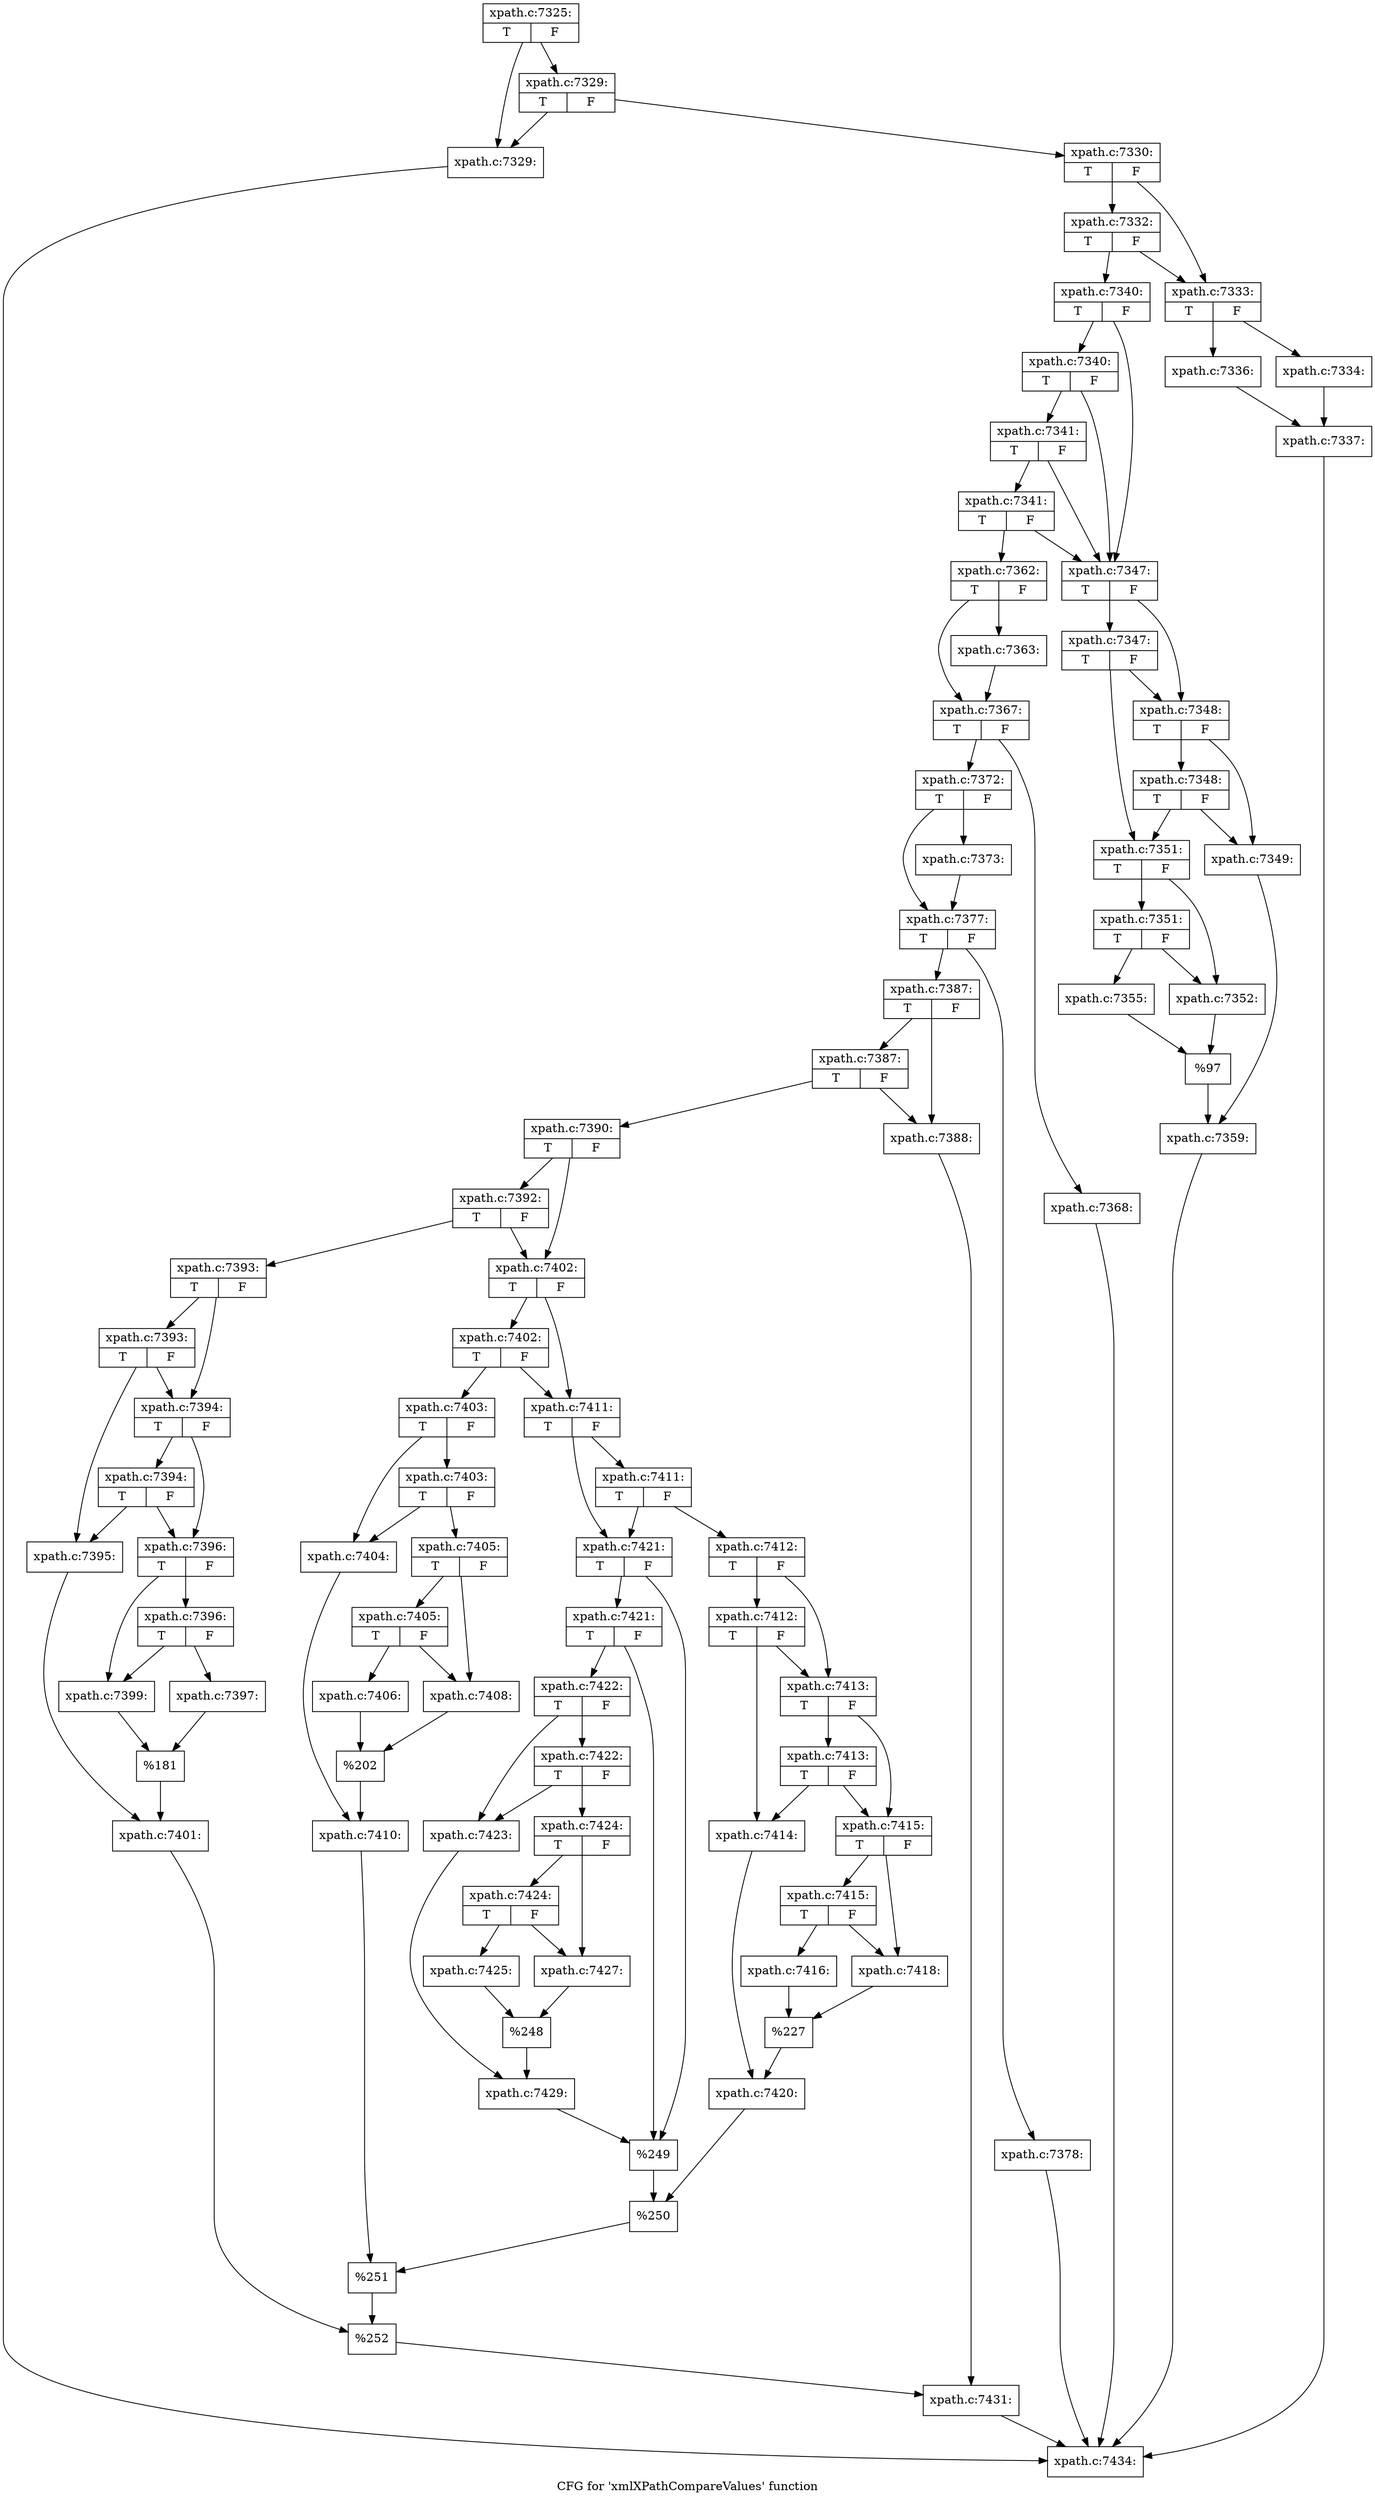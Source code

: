 digraph "CFG for 'xmlXPathCompareValues' function" {
	label="CFG for 'xmlXPathCompareValues' function";

	Node0x49585d0 [shape=record,label="{xpath.c:7325:|{<s0>T|<s1>F}}"];
	Node0x49585d0 -> Node0x4967790;
	Node0x49585d0 -> Node0x4967830;
	Node0x4967830 [shape=record,label="{xpath.c:7329:|{<s0>T|<s1>F}}"];
	Node0x4967830 -> Node0x4967790;
	Node0x4967830 -> Node0x49677e0;
	Node0x4967790 [shape=record,label="{xpath.c:7329:}"];
	Node0x4967790 -> Node0x4422280;
	Node0x49677e0 [shape=record,label="{xpath.c:7330:|{<s0>T|<s1>F}}"];
	Node0x49677e0 -> Node0x49684b0;
	Node0x49677e0 -> Node0x4968550;
	Node0x4968550 [shape=record,label="{xpath.c:7332:|{<s0>T|<s1>F}}"];
	Node0x4968550 -> Node0x49684b0;
	Node0x4968550 -> Node0x4968500;
	Node0x49684b0 [shape=record,label="{xpath.c:7333:|{<s0>T|<s1>F}}"];
	Node0x49684b0 -> Node0x4968b40;
	Node0x49684b0 -> Node0x4968be0;
	Node0x4968b40 [shape=record,label="{xpath.c:7334:}"];
	Node0x4968b40 -> Node0x4968b90;
	Node0x4968be0 [shape=record,label="{xpath.c:7336:}"];
	Node0x4968be0 -> Node0x4968b90;
	Node0x4968b90 [shape=record,label="{xpath.c:7337:}"];
	Node0x4968b90 -> Node0x4422280;
	Node0x4968500 [shape=record,label="{xpath.c:7340:|{<s0>T|<s1>F}}"];
	Node0x4968500 -> Node0x49698e0;
	Node0x4968500 -> Node0x4969a80;
	Node0x4969a80 [shape=record,label="{xpath.c:7340:|{<s0>T|<s1>F}}"];
	Node0x4969a80 -> Node0x49698e0;
	Node0x4969a80 -> Node0x4969a00;
	Node0x4969a00 [shape=record,label="{xpath.c:7341:|{<s0>T|<s1>F}}"];
	Node0x4969a00 -> Node0x49698e0;
	Node0x4969a00 -> Node0x4969980;
	Node0x4969980 [shape=record,label="{xpath.c:7341:|{<s0>T|<s1>F}}"];
	Node0x4969980 -> Node0x49698e0;
	Node0x4969980 -> Node0x4969930;
	Node0x49698e0 [shape=record,label="{xpath.c:7347:|{<s0>T|<s1>F}}"];
	Node0x49698e0 -> Node0x496aa20;
	Node0x49698e0 -> Node0x496aaa0;
	Node0x496aaa0 [shape=record,label="{xpath.c:7347:|{<s0>T|<s1>F}}"];
	Node0x496aaa0 -> Node0x496aa20;
	Node0x496aaa0 -> Node0x496a9d0;
	Node0x496aa20 [shape=record,label="{xpath.c:7348:|{<s0>T|<s1>F}}"];
	Node0x496aa20 -> Node0x496a930;
	Node0x496aa20 -> Node0x496b180;
	Node0x496b180 [shape=record,label="{xpath.c:7348:|{<s0>T|<s1>F}}"];
	Node0x496b180 -> Node0x496a930;
	Node0x496b180 -> Node0x496a9d0;
	Node0x496a930 [shape=record,label="{xpath.c:7349:}"];
	Node0x496a930 -> Node0x496a980;
	Node0x496a9d0 [shape=record,label="{xpath.c:7351:|{<s0>T|<s1>F}}"];
	Node0x496a9d0 -> Node0x496c240;
	Node0x496a9d0 -> Node0x496c7d0;
	Node0x496c7d0 [shape=record,label="{xpath.c:7351:|{<s0>T|<s1>F}}"];
	Node0x496c7d0 -> Node0x496c240;
	Node0x496c7d0 -> Node0x496c780;
	Node0x496c240 [shape=record,label="{xpath.c:7352:}"];
	Node0x496c240 -> Node0x496c730;
	Node0x496c780 [shape=record,label="{xpath.c:7355:}"];
	Node0x496c780 -> Node0x496c730;
	Node0x496c730 [shape=record,label="{%97}"];
	Node0x496c730 -> Node0x496a980;
	Node0x496a980 [shape=record,label="{xpath.c:7359:}"];
	Node0x496a980 -> Node0x4422280;
	Node0x4969930 [shape=record,label="{xpath.c:7362:|{<s0>T|<s1>F}}"];
	Node0x4969930 -> Node0x49302c0;
	Node0x4969930 -> Node0x496d240;
	Node0x49302c0 [shape=record,label="{xpath.c:7363:}"];
	Node0x49302c0 -> Node0x496d240;
	Node0x496d240 [shape=record,label="{xpath.c:7367:|{<s0>T|<s1>F}}"];
	Node0x496d240 -> Node0x496ea00;
	Node0x496d240 -> Node0x496eeb0;
	Node0x496ea00 [shape=record,label="{xpath.c:7368:}"];
	Node0x496ea00 -> Node0x4422280;
	Node0x496eeb0 [shape=record,label="{xpath.c:7372:|{<s0>T|<s1>F}}"];
	Node0x496eeb0 -> Node0x496f6b0;
	Node0x496eeb0 -> Node0x496f700;
	Node0x496f6b0 [shape=record,label="{xpath.c:7373:}"];
	Node0x496f6b0 -> Node0x496f700;
	Node0x496f700 [shape=record,label="{xpath.c:7377:|{<s0>T|<s1>F}}"];
	Node0x496f700 -> Node0x49701b0;
	Node0x496f700 -> Node0x4970200;
	Node0x49701b0 [shape=record,label="{xpath.c:7378:}"];
	Node0x49701b0 -> Node0x4422280;
	Node0x4970200 [shape=record,label="{xpath.c:7387:|{<s0>T|<s1>F}}"];
	Node0x4970200 -> Node0x4970f20;
	Node0x4970200 -> Node0x4971010;
	Node0x4971010 [shape=record,label="{xpath.c:7387:|{<s0>T|<s1>F}}"];
	Node0x4971010 -> Node0x4970f20;
	Node0x4971010 -> Node0x4970fc0;
	Node0x4970f20 [shape=record,label="{xpath.c:7388:}"];
	Node0x4970f20 -> Node0x4970f70;
	Node0x4970fc0 [shape=record,label="{xpath.c:7390:|{<s0>T|<s1>F}}"];
	Node0x4970fc0 -> Node0x49721f0;
	Node0x4970fc0 -> Node0x49721a0;
	Node0x49721f0 [shape=record,label="{xpath.c:7392:|{<s0>T|<s1>F}}"];
	Node0x49721f0 -> Node0x4972100;
	Node0x49721f0 -> Node0x49721a0;
	Node0x4972100 [shape=record,label="{xpath.c:7393:|{<s0>T|<s1>F}}"];
	Node0x4972100 -> Node0x49727b0;
	Node0x4972100 -> Node0x4972730;
	Node0x49727b0 [shape=record,label="{xpath.c:7393:|{<s0>T|<s1>F}}"];
	Node0x49727b0 -> Node0x4972640;
	Node0x49727b0 -> Node0x4972730;
	Node0x4972730 [shape=record,label="{xpath.c:7394:|{<s0>T|<s1>F}}"];
	Node0x4972730 -> Node0x4972cf0;
	Node0x4972730 -> Node0x49726e0;
	Node0x4972cf0 [shape=record,label="{xpath.c:7394:|{<s0>T|<s1>F}}"];
	Node0x4972cf0 -> Node0x4972640;
	Node0x4972cf0 -> Node0x49726e0;
	Node0x4972640 [shape=record,label="{xpath.c:7395:}"];
	Node0x4972640 -> Node0x4972690;
	Node0x49726e0 [shape=record,label="{xpath.c:7396:|{<s0>T|<s1>F}}"];
	Node0x49726e0 -> Node0x4973460;
	Node0x49726e0 -> Node0x4973410;
	Node0x4973460 [shape=record,label="{xpath.c:7396:|{<s0>T|<s1>F}}"];
	Node0x4973460 -> Node0x4973370;
	Node0x4973460 -> Node0x4973410;
	Node0x4973370 [shape=record,label="{xpath.c:7397:}"];
	Node0x4973370 -> Node0x49733c0;
	Node0x4973410 [shape=record,label="{xpath.c:7399:}"];
	Node0x4973410 -> Node0x49733c0;
	Node0x49733c0 [shape=record,label="{%181}"];
	Node0x49733c0 -> Node0x4972690;
	Node0x4972690 [shape=record,label="{xpath.c:7401:}"];
	Node0x4972690 -> Node0x4972150;
	Node0x49721a0 [shape=record,label="{xpath.c:7402:|{<s0>T|<s1>F}}"];
	Node0x49721a0 -> Node0x4974470;
	Node0x49721a0 -> Node0x4974420;
	Node0x4974470 [shape=record,label="{xpath.c:7402:|{<s0>T|<s1>F}}"];
	Node0x4974470 -> Node0x4974420;
	Node0x4974470 -> Node0x4974380;
	Node0x4974380 [shape=record,label="{xpath.c:7403:|{<s0>T|<s1>F}}"];
	Node0x4974380 -> Node0x49748c0;
	Node0x4974380 -> Node0x49749b0;
	Node0x49749b0 [shape=record,label="{xpath.c:7403:|{<s0>T|<s1>F}}"];
	Node0x49749b0 -> Node0x49748c0;
	Node0x49749b0 -> Node0x4974960;
	Node0x49748c0 [shape=record,label="{xpath.c:7404:}"];
	Node0x49748c0 -> Node0x4974910;
	Node0x4974960 [shape=record,label="{xpath.c:7405:|{<s0>T|<s1>F}}"];
	Node0x4974960 -> Node0x49751f0;
	Node0x4974960 -> Node0x49751a0;
	Node0x49751f0 [shape=record,label="{xpath.c:7405:|{<s0>T|<s1>F}}"];
	Node0x49751f0 -> Node0x4975100;
	Node0x49751f0 -> Node0x49751a0;
	Node0x4975100 [shape=record,label="{xpath.c:7406:}"];
	Node0x4975100 -> Node0x4975150;
	Node0x49751a0 [shape=record,label="{xpath.c:7408:}"];
	Node0x49751a0 -> Node0x4975150;
	Node0x4975150 [shape=record,label="{%202}"];
	Node0x4975150 -> Node0x4974910;
	Node0x4974910 [shape=record,label="{xpath.c:7410:}"];
	Node0x4974910 -> Node0x49743d0;
	Node0x4974420 [shape=record,label="{xpath.c:7411:|{<s0>T|<s1>F}}"];
	Node0x4974420 -> Node0x4976240;
	Node0x4974420 -> Node0x4976290;
	Node0x4976290 [shape=record,label="{xpath.c:7411:|{<s0>T|<s1>F}}"];
	Node0x4976290 -> Node0x49761a0;
	Node0x4976290 -> Node0x4976240;
	Node0x49761a0 [shape=record,label="{xpath.c:7412:|{<s0>T|<s1>F}}"];
	Node0x49761a0 -> Node0x49768d0;
	Node0x49761a0 -> Node0x4976850;
	Node0x49768d0 [shape=record,label="{xpath.c:7412:|{<s0>T|<s1>F}}"];
	Node0x49768d0 -> Node0x4976760;
	Node0x49768d0 -> Node0x4976850;
	Node0x4976850 [shape=record,label="{xpath.c:7413:|{<s0>T|<s1>F}}"];
	Node0x4976850 -> Node0x4976db0;
	Node0x4976850 -> Node0x4976800;
	Node0x4976db0 [shape=record,label="{xpath.c:7413:|{<s0>T|<s1>F}}"];
	Node0x4976db0 -> Node0x4976760;
	Node0x4976db0 -> Node0x4976800;
	Node0x4976760 [shape=record,label="{xpath.c:7414:}"];
	Node0x4976760 -> Node0x49767b0;
	Node0x4976800 [shape=record,label="{xpath.c:7415:|{<s0>T|<s1>F}}"];
	Node0x4976800 -> Node0x4977600;
	Node0x4976800 -> Node0x49775b0;
	Node0x4977600 [shape=record,label="{xpath.c:7415:|{<s0>T|<s1>F}}"];
	Node0x4977600 -> Node0x4977510;
	Node0x4977600 -> Node0x49775b0;
	Node0x4977510 [shape=record,label="{xpath.c:7416:}"];
	Node0x4977510 -> Node0x4977560;
	Node0x49775b0 [shape=record,label="{xpath.c:7418:}"];
	Node0x49775b0 -> Node0x4977560;
	Node0x4977560 [shape=record,label="{%227}"];
	Node0x4977560 -> Node0x49767b0;
	Node0x49767b0 [shape=record,label="{xpath.c:7420:}"];
	Node0x49767b0 -> Node0x49761f0;
	Node0x4976240 [shape=record,label="{xpath.c:7421:|{<s0>T|<s1>F}}"];
	Node0x4976240 -> Node0x4978630;
	Node0x4976240 -> Node0x4978680;
	Node0x4978680 [shape=record,label="{xpath.c:7421:|{<s0>T|<s1>F}}"];
	Node0x4978680 -> Node0x4978630;
	Node0x4978680 -> Node0x49785e0;
	Node0x49785e0 [shape=record,label="{xpath.c:7422:|{<s0>T|<s1>F}}"];
	Node0x49785e0 -> Node0x4978b50;
	Node0x49785e0 -> Node0x4978c40;
	Node0x4978c40 [shape=record,label="{xpath.c:7422:|{<s0>T|<s1>F}}"];
	Node0x4978c40 -> Node0x4978b50;
	Node0x4978c40 -> Node0x4978bf0;
	Node0x4978b50 [shape=record,label="{xpath.c:7423:}"];
	Node0x4978b50 -> Node0x4978ba0;
	Node0x4978bf0 [shape=record,label="{xpath.c:7424:|{<s0>T|<s1>F}}"];
	Node0x4978bf0 -> Node0x49794c0;
	Node0x4978bf0 -> Node0x4979470;
	Node0x49794c0 [shape=record,label="{xpath.c:7424:|{<s0>T|<s1>F}}"];
	Node0x49794c0 -> Node0x49793d0;
	Node0x49794c0 -> Node0x4979470;
	Node0x49793d0 [shape=record,label="{xpath.c:7425:}"];
	Node0x49793d0 -> Node0x4979420;
	Node0x4979470 [shape=record,label="{xpath.c:7427:}"];
	Node0x4979470 -> Node0x4979420;
	Node0x4979420 [shape=record,label="{%248}"];
	Node0x4979420 -> Node0x4978ba0;
	Node0x4978ba0 [shape=record,label="{xpath.c:7429:}"];
	Node0x4978ba0 -> Node0x4978630;
	Node0x4978630 [shape=record,label="{%249}"];
	Node0x4978630 -> Node0x49761f0;
	Node0x49761f0 [shape=record,label="{%250}"];
	Node0x49761f0 -> Node0x49743d0;
	Node0x49743d0 [shape=record,label="{%251}"];
	Node0x49743d0 -> Node0x4972150;
	Node0x4972150 [shape=record,label="{%252}"];
	Node0x4972150 -> Node0x4970f70;
	Node0x4970f70 [shape=record,label="{xpath.c:7431:}"];
	Node0x4970f70 -> Node0x4422280;
	Node0x4422280 [shape=record,label="{xpath.c:7434:}"];
}
